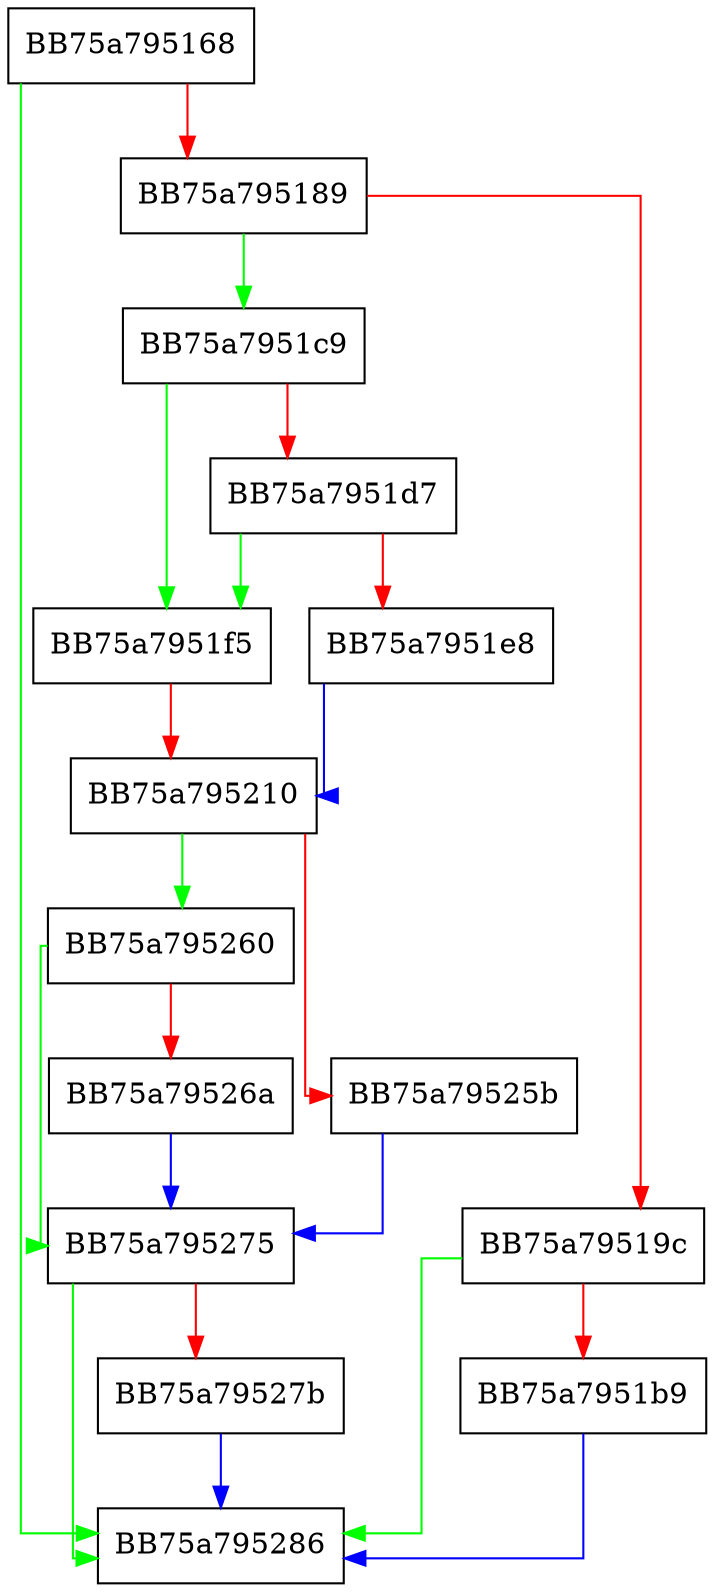 digraph _tolower_l {
  node [shape="box"];
  graph [splines=ortho];
  BB75a795168 -> BB75a795286 [color="green"];
  BB75a795168 -> BB75a795189 [color="red"];
  BB75a795189 -> BB75a7951c9 [color="green"];
  BB75a795189 -> BB75a79519c [color="red"];
  BB75a79519c -> BB75a795286 [color="green"];
  BB75a79519c -> BB75a7951b9 [color="red"];
  BB75a7951b9 -> BB75a795286 [color="blue"];
  BB75a7951c9 -> BB75a7951f5 [color="green"];
  BB75a7951c9 -> BB75a7951d7 [color="red"];
  BB75a7951d7 -> BB75a7951f5 [color="green"];
  BB75a7951d7 -> BB75a7951e8 [color="red"];
  BB75a7951e8 -> BB75a795210 [color="blue"];
  BB75a7951f5 -> BB75a795210 [color="red"];
  BB75a795210 -> BB75a795260 [color="green"];
  BB75a795210 -> BB75a79525b [color="red"];
  BB75a79525b -> BB75a795275 [color="blue"];
  BB75a795260 -> BB75a795275 [color="green"];
  BB75a795260 -> BB75a79526a [color="red"];
  BB75a79526a -> BB75a795275 [color="blue"];
  BB75a795275 -> BB75a795286 [color="green"];
  BB75a795275 -> BB75a79527b [color="red"];
  BB75a79527b -> BB75a795286 [color="blue"];
}